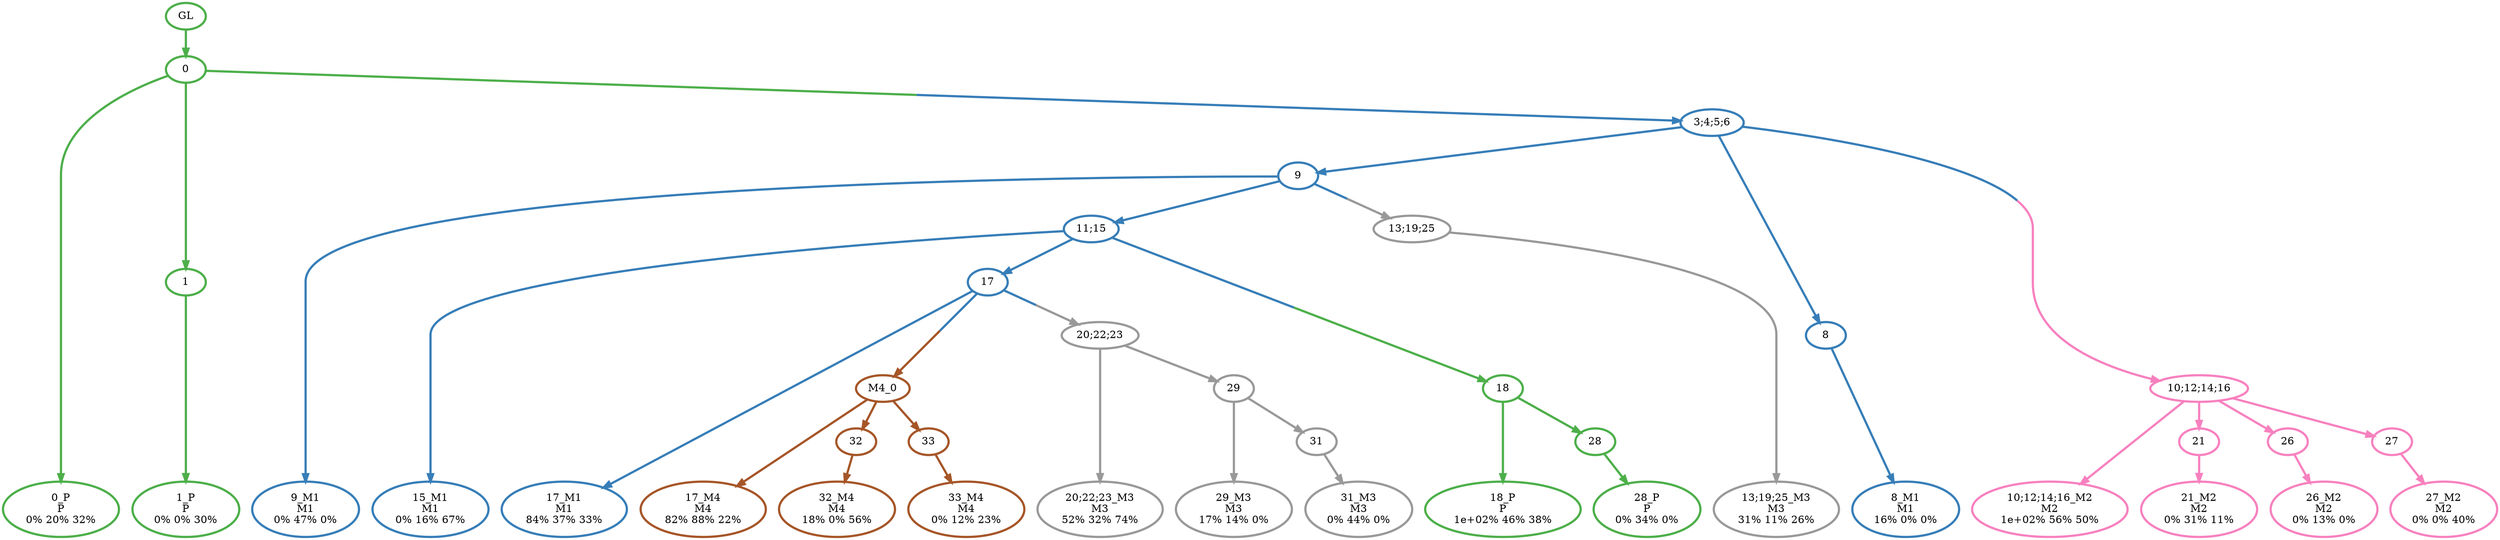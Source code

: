 digraph T {
	{
		rank=same
		37 [penwidth=3,colorscheme=set19,color=3,label="0_P\nP\n0% 20% 32%"]
		35 [penwidth=3,colorscheme=set19,color=3,label="1_P\nP\n0% 0% 30%"]
		32 [penwidth=3,colorscheme=set19,color=3,label="18_P\nP\n1e+02% 46% 38%"]
		30 [penwidth=3,colorscheme=set19,color=3,label="28_P\nP\n0% 34% 0%"]
		28 [penwidth=3,colorscheme=set19,color=2,label="8_M1\nM1\n16% 0% 0%"]
		27 [penwidth=3,colorscheme=set19,color=2,label="9_M1\nM1\n0% 47% 0%"]
		26 [penwidth=3,colorscheme=set19,color=2,label="15_M1\nM1\n0% 16% 67%"]
		24 [penwidth=3,colorscheme=set19,color=2,label="17_M1\nM1\n84% 37% 33%"]
		23 [penwidth=3,colorscheme=set19,color=8,label="10;12;14;16_M2\nM2\n1e+02% 56% 50%"]
		21 [penwidth=3,colorscheme=set19,color=8,label="21_M2\nM2\n0% 31% 11%"]
		19 [penwidth=3,colorscheme=set19,color=8,label="26_M2\nM2\n0% 13% 0%"]
		17 [penwidth=3,colorscheme=set19,color=8,label="27_M2\nM2\n0% 0% 40%"]
		16 [penwidth=3,colorscheme=set19,color=9,label="20;22;23_M3\nM3\n52% 32% 74%"]
		14 [penwidth=3,colorscheme=set19,color=9,label="29_M3\nM3\n17% 14% 0%"]
		12 [penwidth=3,colorscheme=set19,color=9,label="31_M3\nM3\n0% 44% 0%"]
		11 [penwidth=3,colorscheme=set19,color=9,label="13;19;25_M3\nM3\n31% 11% 26%"]
		10 [penwidth=3,colorscheme=set19,color=7,label="17_M4\nM4\n82% 88% 22%"]
		8 [penwidth=3,colorscheme=set19,color=7,label="32_M4\nM4\n18% 0% 56%"]
		6 [penwidth=3,colorscheme=set19,color=7,label="33_M4\nM4\n0% 12% 23%"]
	}
	39 [penwidth=3,colorscheme=set19,color=3,label="GL"]
	38 [penwidth=3,colorscheme=set19,color=3,label="0"]
	36 [penwidth=3,colorscheme=set19,color=3,label="1"]
	34 [penwidth=3,colorscheme=set19,color=2,label="9"]
	33 [penwidth=3,colorscheme=set19,color=2,label="11;15"]
	31 [penwidth=3,colorscheme=set19,color=3,label="28"]
	29 [penwidth=3,colorscheme=set19,color=2,label="8"]
	25 [penwidth=3,colorscheme=set19,color=2,label="17"]
	22 [penwidth=3,colorscheme=set19,color=8,label="21"]
	20 [penwidth=3,colorscheme=set19,color=8,label="26"]
	18 [penwidth=3,colorscheme=set19,color=8,label="27"]
	15 [penwidth=3,colorscheme=set19,color=9,label="29"]
	13 [penwidth=3,colorscheme=set19,color=9,label="31"]
	9 [penwidth=3,colorscheme=set19,color=7,label="32"]
	7 [penwidth=3,colorscheme=set19,color=7,label="33"]
	5 [penwidth=3,colorscheme=set19,color=7,label="M4_0"]
	4 [penwidth=3,colorscheme=set19,color=9,label="20;22;23"]
	3 [penwidth=3,colorscheme=set19,color=9,label="13;19;25"]
	2 [penwidth=3,colorscheme=set19,color=3,label="18"]
	1 [penwidth=3,colorscheme=set19,color=8,label="10;12;14;16"]
	0 [penwidth=3,colorscheme=set19,color=2,label="3;4;5;6"]
	39 -> 38 [penwidth=3,colorscheme=set19,color=3]
	38 -> 37 [penwidth=3,colorscheme=set19,color=3]
	38 -> 36 [penwidth=3,colorscheme=set19,color=3]
	38 -> 0 [penwidth=3,colorscheme=set19,color="3;0.5:2"]
	36 -> 35 [penwidth=3,colorscheme=set19,color=3]
	34 -> 27 [penwidth=3,colorscheme=set19,color=2]
	34 -> 33 [penwidth=3,colorscheme=set19,color=2]
	34 -> 3 [penwidth=3,colorscheme=set19,color="2;0.5:9"]
	33 -> 26 [penwidth=3,colorscheme=set19,color=2]
	33 -> 25 [penwidth=3,colorscheme=set19,color=2]
	33 -> 2 [penwidth=3,colorscheme=set19,color="2;0.5:3"]
	31 -> 30 [penwidth=3,colorscheme=set19,color=3]
	29 -> 28 [penwidth=3,colorscheme=set19,color=2]
	25 -> 24 [penwidth=3,colorscheme=set19,color=2]
	25 -> 5 [penwidth=3,colorscheme=set19,color="2;0.5:7"]
	25 -> 4 [penwidth=3,colorscheme=set19,color="2;0.5:9"]
	22 -> 21 [penwidth=3,colorscheme=set19,color=8]
	20 -> 19 [penwidth=3,colorscheme=set19,color=8]
	18 -> 17 [penwidth=3,colorscheme=set19,color=8]
	15 -> 14 [penwidth=3,colorscheme=set19,color=9]
	15 -> 13 [penwidth=3,colorscheme=set19,color=9]
	13 -> 12 [penwidth=3,colorscheme=set19,color=9]
	9 -> 8 [penwidth=3,colorscheme=set19,color=7]
	7 -> 6 [penwidth=3,colorscheme=set19,color=7]
	5 -> 10 [penwidth=3,colorscheme=set19,color=7]
	5 -> 9 [penwidth=3,colorscheme=set19,color=7]
	5 -> 7 [penwidth=3,colorscheme=set19,color=7]
	4 -> 16 [penwidth=3,colorscheme=set19,color=9]
	4 -> 15 [penwidth=3,colorscheme=set19,color=9]
	3 -> 11 [penwidth=3,colorscheme=set19,color=9]
	2 -> 32 [penwidth=3,colorscheme=set19,color=3]
	2 -> 31 [penwidth=3,colorscheme=set19,color=3]
	1 -> 23 [penwidth=3,colorscheme=set19,color=8]
	1 -> 22 [penwidth=3,colorscheme=set19,color=8]
	1 -> 20 [penwidth=3,colorscheme=set19,color=8]
	1 -> 18 [penwidth=3,colorscheme=set19,color=8]
	0 -> 34 [penwidth=3,colorscheme=set19,color=2]
	0 -> 29 [penwidth=3,colorscheme=set19,color=2]
	0 -> 1 [penwidth=3,colorscheme=set19,color="2;0.5:8"]
}
